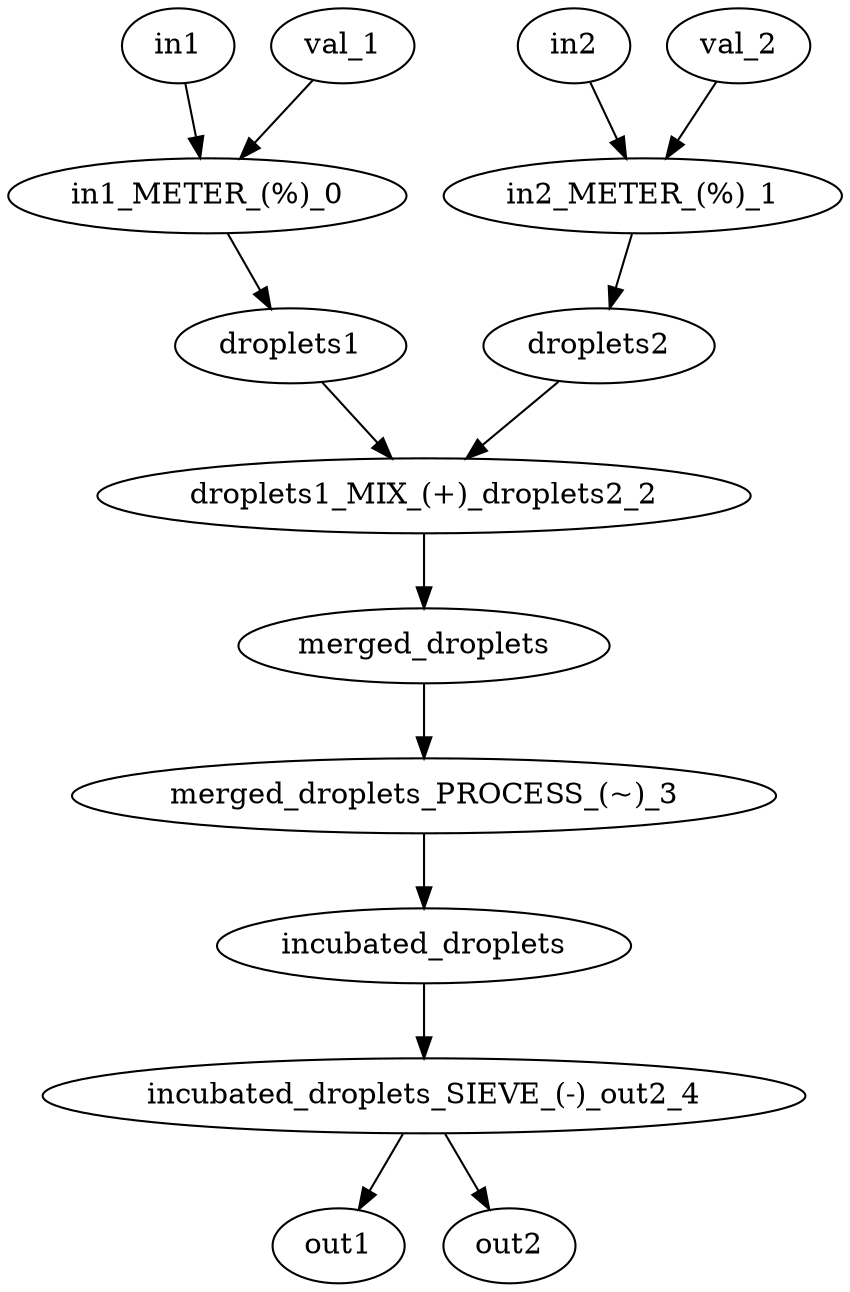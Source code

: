 strict digraph "" {
	in1 -> "in1_METER_(%)_0";
	in2 -> "in2_METER_(%)_1";
	droplets1 -> "droplets1_MIX_(+)_droplets2_2";
	droplets2 -> "droplets1_MIX_(+)_droplets2_2";
	merged_droplets -> "merged_droplets_PROCESS_(~)_3";
	incubated_droplets -> "incubated_droplets_SIEVE_(-)_out2_4";
	"in1_METER_(%)_0" -> droplets1;
	val_1 -> "in1_METER_(%)_0";
	"in2_METER_(%)_1" -> droplets2;
	val_2 -> "in2_METER_(%)_1";
	"droplets1_MIX_(+)_droplets2_2" -> merged_droplets;
	"merged_droplets_PROCESS_(~)_3" -> incubated_droplets;
	"incubated_droplets_SIEVE_(-)_out2_4" -> out1;
	"incubated_droplets_SIEVE_(-)_out2_4" -> out2;
}
